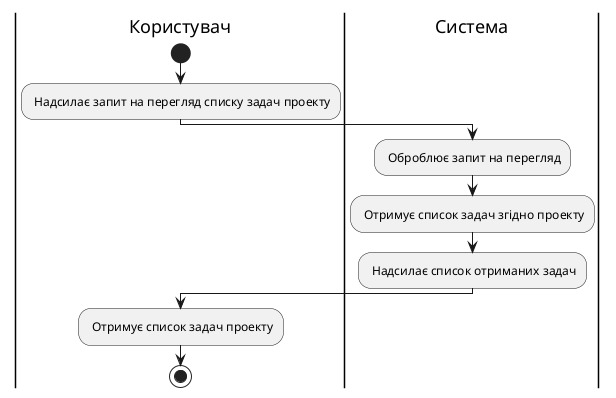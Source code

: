 @startuml

    |Користувач|
        start
        
        : Надсилає запит на перегляд списку задач проекту;
        
    |Система|
        
        : Оброблює запит на перегляд;
        : Отримує список задач згідно проекту;
        : Надсилає список отриманих задач;
        
    |Користувач|
    
        : Отримує список задач проекту;
        stop;

@enduml
